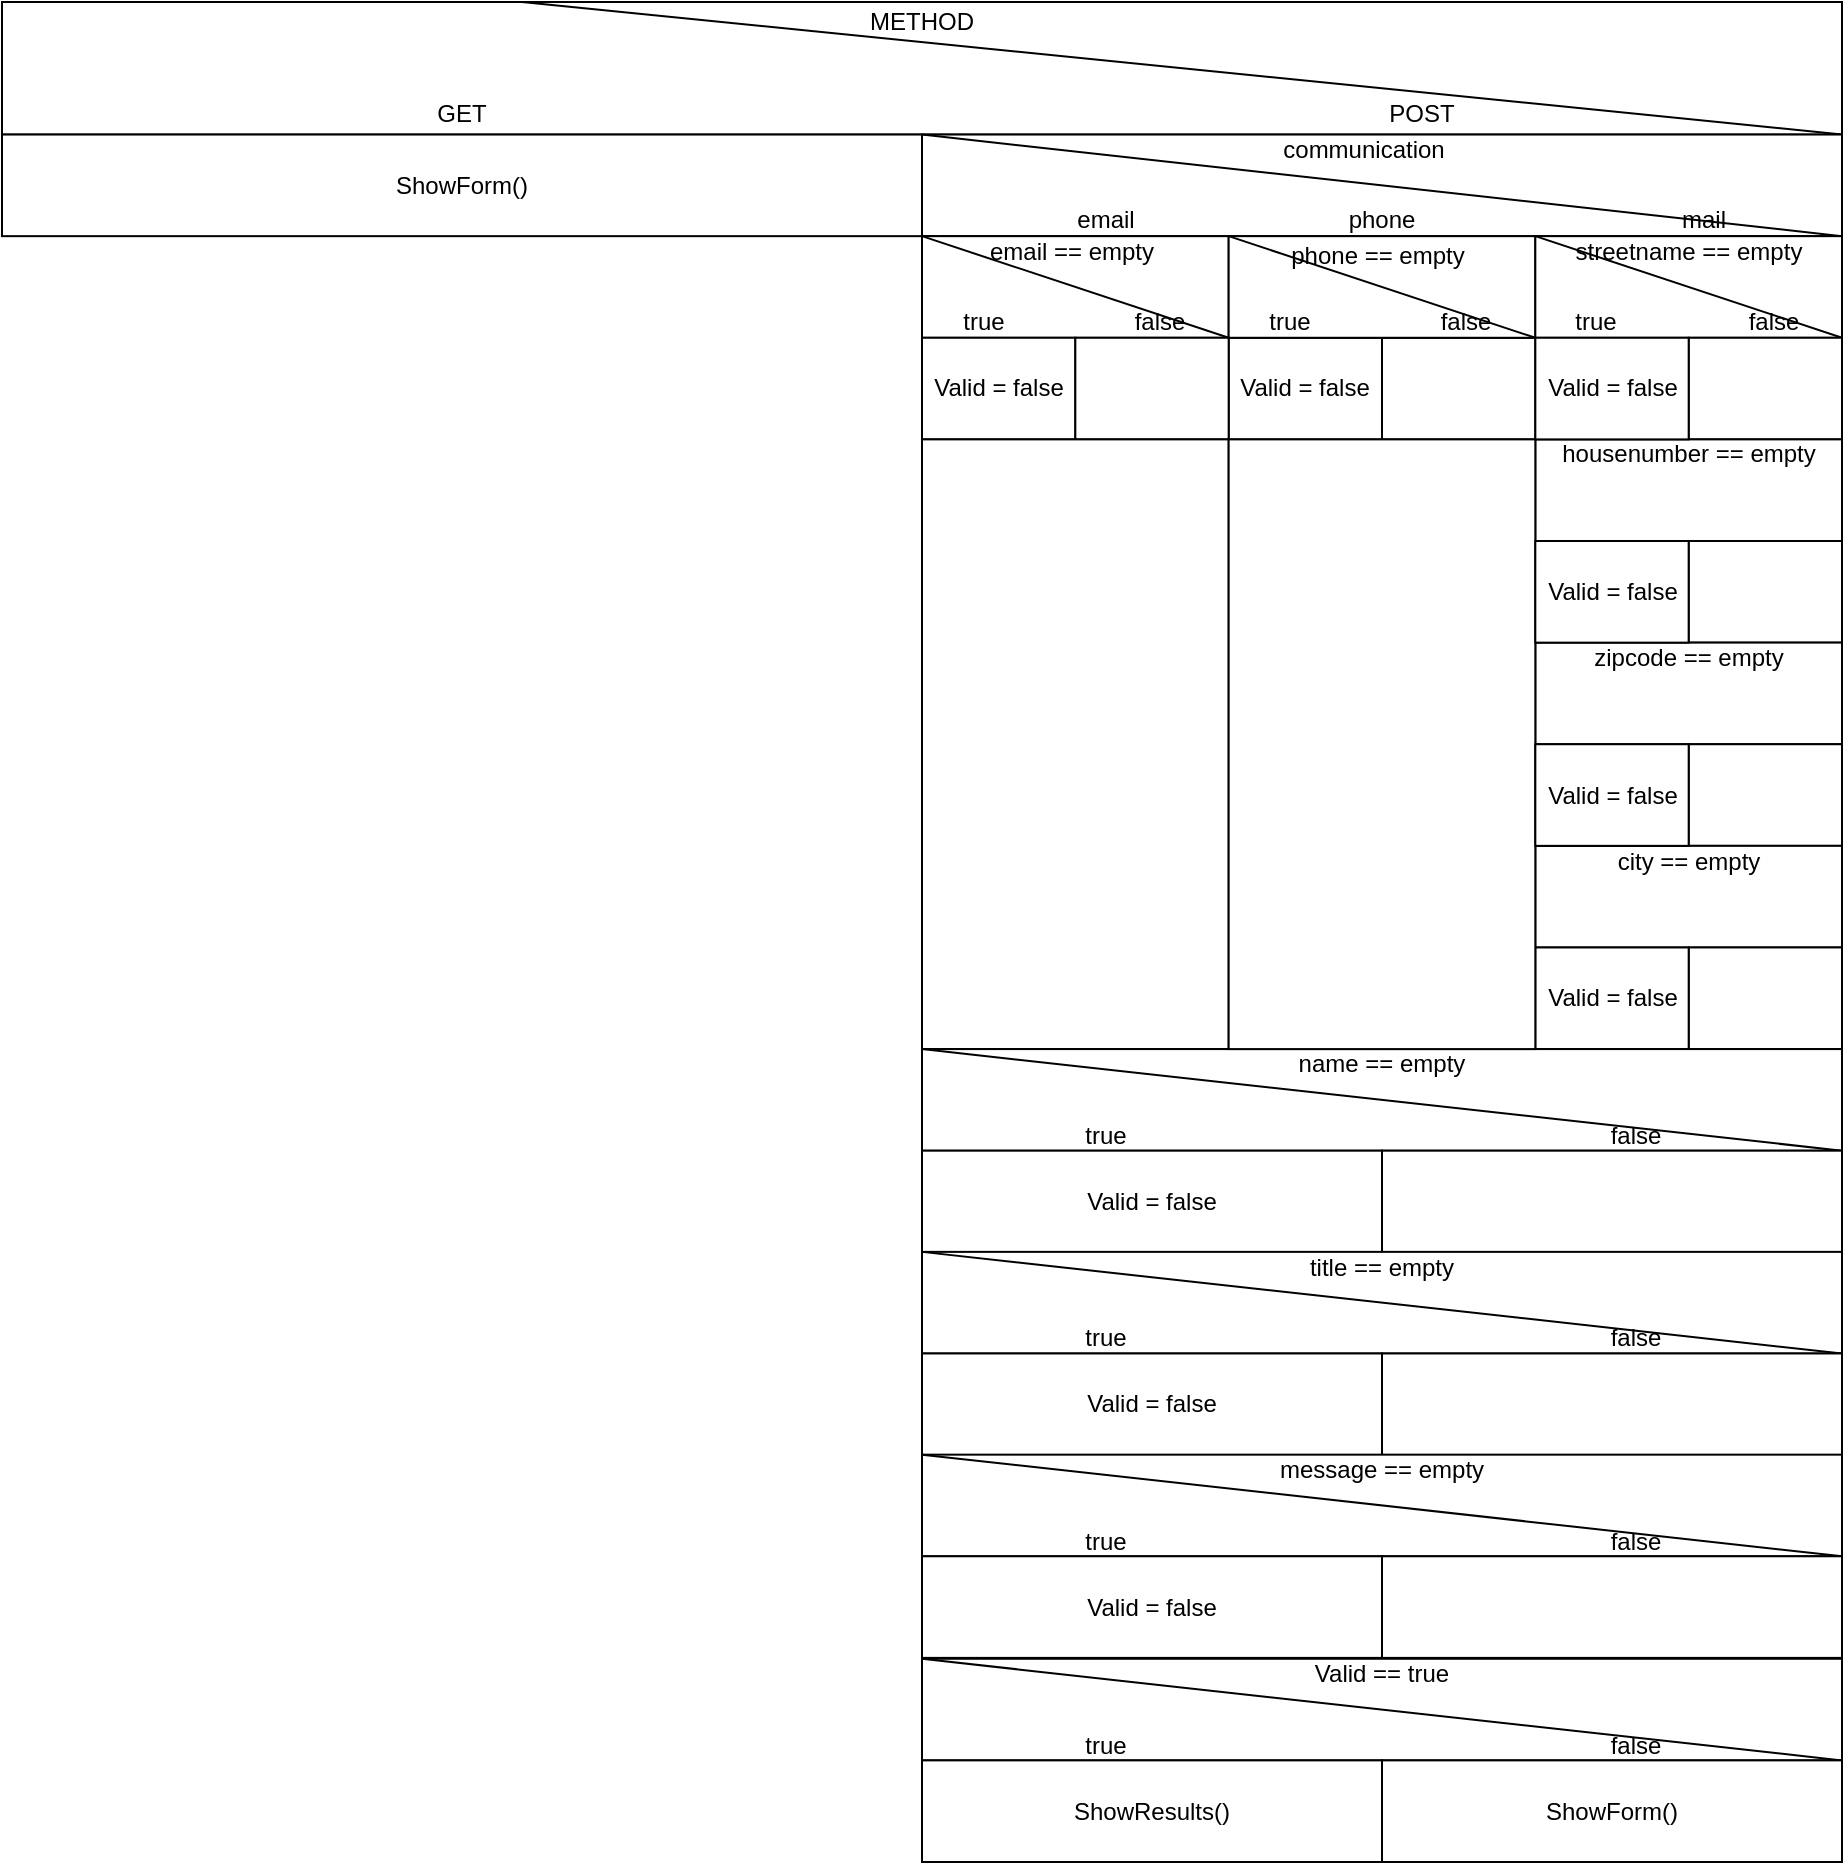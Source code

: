 <mxfile>
    <diagram id="ZDHuAx6SI9eVBnoInXy0" name="Page-1">
        <mxGraphModel dx="1596" dy="456" grid="1" gridSize="10" guides="1" tooltips="1" connect="1" arrows="1" fold="1" page="1" pageScale="1" pageWidth="850" pageHeight="1100" math="0" shadow="0">
            <root>
                <mxCell id="0"/>
                <mxCell id="1" parent="0"/>
                <mxCell id="129" value="" style="group" parent="1" vertex="1" connectable="0">
                    <mxGeometry x="-72" y="100" width="920" height="930" as="geometry"/>
                </mxCell>
                <mxCell id="2" value="" style="rounded=0;whiteSpace=wrap;html=1;" parent="129" vertex="1">
                    <mxGeometry width="920.0" height="66.271" as="geometry"/>
                </mxCell>
                <mxCell id="3" value="GET" style="text;html=1;strokeColor=none;fillColor=none;align=center;verticalAlign=middle;whiteSpace=wrap;rounded=0;" parent="129" vertex="1">
                    <mxGeometry x="200.0" y="46.39" width="60.0" height="19.881" as="geometry"/>
                </mxCell>
                <mxCell id="4" value="POST" style="text;html=1;strokeColor=none;fillColor=none;align=center;verticalAlign=middle;whiteSpace=wrap;rounded=0;" parent="129" vertex="1">
                    <mxGeometry x="680.0" y="46.39" width="60.0" height="19.881" as="geometry"/>
                </mxCell>
                <mxCell id="5" value="METHOD" style="text;html=1;strokeColor=none;fillColor=none;align=center;verticalAlign=middle;whiteSpace=wrap;rounded=0;" parent="129" vertex="1">
                    <mxGeometry x="430.0" width="60.0" height="19.881" as="geometry"/>
                </mxCell>
                <mxCell id="6" value="" style="endArrow=none;html=1;entryX=1;entryY=1;entryDx=0;entryDy=0;" parent="129" target="2" edge="1">
                    <mxGeometry width="50" height="50" relative="1" as="geometry">
                        <mxPoint x="260.0" as="sourcePoint"/>
                        <mxPoint x="660.0" y="66.271" as="targetPoint"/>
                    </mxGeometry>
                </mxCell>
                <mxCell id="7" value="ShowForm()" style="rounded=0;whiteSpace=wrap;html=1;" parent="129" vertex="1">
                    <mxGeometry y="66.271" width="460.0" height="50.808" as="geometry"/>
                </mxCell>
                <mxCell id="33" value="" style="group" parent="129" vertex="1" connectable="0">
                    <mxGeometry x="460.0" y="66.271" width="460.0" height="50.808" as="geometry"/>
                </mxCell>
                <mxCell id="34" value="" style="rounded=0;whiteSpace=wrap;html=1;" parent="33" vertex="1">
                    <mxGeometry width="460.0" height="50.808" as="geometry"/>
                </mxCell>
                <mxCell id="35" value="" style="endArrow=none;html=1;" parent="33" edge="1">
                    <mxGeometry width="50" height="50" relative="1" as="geometry">
                        <mxPoint as="sourcePoint"/>
                        <mxPoint x="460.0" y="50.808" as="targetPoint"/>
                    </mxGeometry>
                </mxCell>
                <mxCell id="36" value="communication" style="text;html=1;strokeColor=none;fillColor=none;align=center;verticalAlign=middle;whiteSpace=wrap;rounded=0;" parent="33" vertex="1">
                    <mxGeometry x="100.0" y="-0.002" width="241.5" height="15.242" as="geometry"/>
                </mxCell>
                <mxCell id="37" value="email" style="text;html=1;strokeColor=none;fillColor=none;align=center;verticalAlign=middle;whiteSpace=wrap;rounded=0;" parent="33" vertex="1">
                    <mxGeometry x="23.0" y="35.565" width="138.0" height="15.242" as="geometry"/>
                </mxCell>
                <mxCell id="38" value="phone" style="text;html=1;strokeColor=none;fillColor=none;align=center;verticalAlign=middle;whiteSpace=wrap;rounded=0;" parent="33" vertex="1">
                    <mxGeometry x="161.0" y="35.565" width="138.0" height="15.242" as="geometry"/>
                </mxCell>
                <mxCell id="41" value="mail" style="text;html=1;strokeColor=none;fillColor=none;align=center;verticalAlign=middle;whiteSpace=wrap;rounded=0;" parent="33" vertex="1">
                    <mxGeometry x="322.0" y="35.565" width="138.0" height="15.242" as="geometry"/>
                </mxCell>
                <mxCell id="44" value="" style="group" parent="129" vertex="1" connectable="0">
                    <mxGeometry x="460.0" y="117.078" width="306.667" height="101.615" as="geometry"/>
                </mxCell>
                <mxCell id="45" value="" style="rounded=0;whiteSpace=wrap;html=1;" parent="44" vertex="1">
                    <mxGeometry width="153.333" height="50.808" as="geometry"/>
                </mxCell>
                <mxCell id="46" value="" style="endArrow=none;html=1;" parent="44" edge="1">
                    <mxGeometry width="50" height="50" relative="1" as="geometry">
                        <mxPoint as="sourcePoint"/>
                        <mxPoint x="153.333" y="50.808" as="targetPoint"/>
                    </mxGeometry>
                </mxCell>
                <mxCell id="47" value="email == empty" style="text;html=1;strokeColor=none;fillColor=none;align=center;verticalAlign=middle;whiteSpace=wrap;rounded=0;" parent="44" vertex="1">
                    <mxGeometry width="150" height="15.24" as="geometry"/>
                </mxCell>
                <mxCell id="48" value="true" style="text;html=1;strokeColor=none;fillColor=none;align=center;verticalAlign=middle;whiteSpace=wrap;rounded=0;" parent="44" vertex="1">
                    <mxGeometry x="7.667" y="35.565" width="46.0" height="15.242" as="geometry"/>
                </mxCell>
                <mxCell id="49" value="false" style="text;html=1;strokeColor=none;fillColor=none;align=center;verticalAlign=middle;whiteSpace=wrap;rounded=0;" parent="44" vertex="1">
                    <mxGeometry x="95.833" y="35.565" width="46.0" height="15.242" as="geometry"/>
                </mxCell>
                <mxCell id="65" value="" style="rounded=0;whiteSpace=wrap;html=1;" parent="44" vertex="1">
                    <mxGeometry x="230.0" y="50.808" width="76.667" height="50.808" as="geometry"/>
                </mxCell>
                <mxCell id="130" value="Valid = false" style="rounded=0;whiteSpace=wrap;html=1;" vertex="1" parent="44">
                    <mxGeometry x="153.33" y="50.808" width="76.667" height="50.808" as="geometry"/>
                </mxCell>
                <mxCell id="50" value="" style="group" parent="129" vertex="1" connectable="0">
                    <mxGeometry x="613.333" y="117.078" width="153.333" height="50.808" as="geometry"/>
                </mxCell>
                <mxCell id="51" value="" style="rounded=0;whiteSpace=wrap;html=1;" parent="50" vertex="1">
                    <mxGeometry width="153.333" height="50.808" as="geometry"/>
                </mxCell>
                <mxCell id="52" value="" style="endArrow=none;html=1;" parent="50" edge="1">
                    <mxGeometry width="50" height="50" relative="1" as="geometry">
                        <mxPoint as="sourcePoint"/>
                        <mxPoint x="153.333" y="50.808" as="targetPoint"/>
                    </mxGeometry>
                </mxCell>
                <mxCell id="53" value="phone == empty" style="text;html=1;strokeColor=none;fillColor=none;align=center;verticalAlign=middle;whiteSpace=wrap;rounded=0;" parent="50" vertex="1">
                    <mxGeometry y="2" width="150" height="15.24" as="geometry"/>
                </mxCell>
                <mxCell id="54" value="true" style="text;html=1;strokeColor=none;fillColor=none;align=center;verticalAlign=middle;whiteSpace=wrap;rounded=0;" parent="50" vertex="1">
                    <mxGeometry x="7.667" y="35.565" width="46.0" height="15.242" as="geometry"/>
                </mxCell>
                <mxCell id="55" value="false" style="text;html=1;strokeColor=none;fillColor=none;align=center;verticalAlign=middle;whiteSpace=wrap;rounded=0;" parent="50" vertex="1">
                    <mxGeometry x="95.833" y="35.565" width="46.0" height="15.242" as="geometry"/>
                </mxCell>
                <mxCell id="56" value="" style="group" parent="129" vertex="1" connectable="0">
                    <mxGeometry x="766.667" y="117.078" width="153.333" height="50.808" as="geometry"/>
                </mxCell>
                <mxCell id="58" value="" style="endArrow=none;html=1;" parent="56" edge="1">
                    <mxGeometry width="50" height="50" relative="1" as="geometry">
                        <mxPoint as="sourcePoint"/>
                        <mxPoint x="153.333" y="50.808" as="targetPoint"/>
                    </mxGeometry>
                </mxCell>
                <mxCell id="60" value="True" style="text;html=1;strokeColor=none;fillColor=none;align=center;verticalAlign=middle;whiteSpace=wrap;rounded=0;" parent="56" vertex="1">
                    <mxGeometry x="7.667" y="35.565" width="46.0" height="15.242" as="geometry"/>
                </mxCell>
                <mxCell id="61" value="False" style="text;html=1;strokeColor=none;fillColor=none;align=center;verticalAlign=middle;whiteSpace=wrap;rounded=0;" parent="56" vertex="1">
                    <mxGeometry x="95.833" y="35.565" width="46.0" height="15.242" as="geometry"/>
                </mxCell>
                <mxCell id="71" value="" style="group" parent="56" vertex="1" connectable="0">
                    <mxGeometry width="153.333" height="50.808" as="geometry"/>
                </mxCell>
                <mxCell id="57" value="" style="rounded=0;whiteSpace=wrap;html=1;" parent="71" vertex="1">
                    <mxGeometry width="153.333" height="50.808" as="geometry"/>
                </mxCell>
                <mxCell id="59" value="streetname == empty" style="text;html=1;strokeColor=none;fillColor=none;align=center;verticalAlign=middle;whiteSpace=wrap;rounded=0;" parent="71" vertex="1">
                    <mxGeometry width="153.333" height="15.242" as="geometry"/>
                </mxCell>
                <mxCell id="137" value="" style="endArrow=none;html=1;" edge="1" parent="71">
                    <mxGeometry width="50" height="50" relative="1" as="geometry">
                        <mxPoint x="0.003" y="-5.684e-14" as="sourcePoint"/>
                        <mxPoint x="153.337" y="50.808" as="targetPoint"/>
                    </mxGeometry>
                </mxCell>
                <mxCell id="138" value="true" style="text;html=1;strokeColor=none;fillColor=none;align=center;verticalAlign=middle;whiteSpace=wrap;rounded=0;" vertex="1" parent="71">
                    <mxGeometry x="7.67" y="35.565" width="46.0" height="15.242" as="geometry"/>
                </mxCell>
                <mxCell id="139" value="false" style="text;html=1;strokeColor=none;fillColor=none;align=center;verticalAlign=middle;whiteSpace=wrap;rounded=0;" vertex="1" parent="71">
                    <mxGeometry x="95.837" y="35.565" width="46.0" height="15.242" as="geometry"/>
                </mxCell>
                <mxCell id="62" value="Valid = false" style="rounded=0;whiteSpace=wrap;html=1;" parent="129" vertex="1">
                    <mxGeometry x="460.0" y="167.886" width="76.667" height="50.808" as="geometry"/>
                </mxCell>
                <mxCell id="63" value="" style="rounded=0;whiteSpace=wrap;html=1;" parent="129" vertex="1">
                    <mxGeometry x="536.667" y="167.886" width="76.667" height="50.808" as="geometry"/>
                </mxCell>
                <mxCell id="67" value="" style="rounded=0;whiteSpace=wrap;html=1;" parent="129" vertex="1">
                    <mxGeometry x="843.333" y="167.886" width="76.667" height="50.808" as="geometry"/>
                </mxCell>
                <mxCell id="70" value="" style="rounded=0;whiteSpace=wrap;html=1;" parent="129" vertex="1">
                    <mxGeometry x="843.333" y="269.501" width="76.667" height="50.808" as="geometry"/>
                </mxCell>
                <mxCell id="72" value="" style="group" parent="129" vertex="1" connectable="0">
                    <mxGeometry x="766.667" y="218.694" width="153.333" height="50.808" as="geometry"/>
                </mxCell>
                <mxCell id="73" value="" style="endArrow=none;html=1;" parent="72" edge="1">
                    <mxGeometry width="50" height="50" relative="1" as="geometry">
                        <mxPoint as="sourcePoint"/>
                        <mxPoint x="153.333" y="50.808" as="targetPoint"/>
                    </mxGeometry>
                </mxCell>
                <mxCell id="74" value="True" style="text;html=1;strokeColor=none;fillColor=none;align=center;verticalAlign=middle;whiteSpace=wrap;rounded=0;" parent="72" vertex="1">
                    <mxGeometry x="7.667" y="35.565" width="46.0" height="15.242" as="geometry"/>
                </mxCell>
                <mxCell id="75" value="False" style="text;html=1;strokeColor=none;fillColor=none;align=center;verticalAlign=middle;whiteSpace=wrap;rounded=0;" parent="72" vertex="1">
                    <mxGeometry x="95.833" y="35.565" width="46.0" height="15.242" as="geometry"/>
                </mxCell>
                <mxCell id="76" value="" style="group" parent="72" vertex="1" connectable="0">
                    <mxGeometry width="153.333" height="50.808" as="geometry"/>
                </mxCell>
                <mxCell id="77" value="" style="rounded=0;whiteSpace=wrap;html=1;" parent="76" vertex="1">
                    <mxGeometry width="153.333" height="50.808" as="geometry"/>
                </mxCell>
                <mxCell id="78" value="housenumber == empty" style="text;html=1;strokeColor=none;fillColor=none;align=center;verticalAlign=middle;whiteSpace=wrap;rounded=0;" parent="76" vertex="1">
                    <mxGeometry width="153.333" height="15.242" as="geometry"/>
                </mxCell>
                <mxCell id="81" value="" style="group" parent="129" vertex="1" connectable="0">
                    <mxGeometry x="766.667" y="320.309" width="153.333" height="50.808" as="geometry"/>
                </mxCell>
                <mxCell id="82" value="" style="endArrow=none;html=1;" parent="81" edge="1">
                    <mxGeometry width="50" height="50" relative="1" as="geometry">
                        <mxPoint as="sourcePoint"/>
                        <mxPoint x="153.333" y="50.808" as="targetPoint"/>
                    </mxGeometry>
                </mxCell>
                <mxCell id="83" value="True" style="text;html=1;strokeColor=none;fillColor=none;align=center;verticalAlign=middle;whiteSpace=wrap;rounded=0;" parent="81" vertex="1">
                    <mxGeometry x="7.667" y="35.565" width="46.0" height="15.242" as="geometry"/>
                </mxCell>
                <mxCell id="84" value="False" style="text;html=1;strokeColor=none;fillColor=none;align=center;verticalAlign=middle;whiteSpace=wrap;rounded=0;" parent="81" vertex="1">
                    <mxGeometry x="95.833" y="35.565" width="46.0" height="15.242" as="geometry"/>
                </mxCell>
                <mxCell id="85" value="" style="group" parent="81" vertex="1" connectable="0">
                    <mxGeometry width="153.333" height="50.808" as="geometry"/>
                </mxCell>
                <mxCell id="86" value="" style="rounded=0;whiteSpace=wrap;html=1;" parent="85" vertex="1">
                    <mxGeometry width="153.333" height="50.808" as="geometry"/>
                </mxCell>
                <mxCell id="87" value="zipcode == empty" style="text;html=1;strokeColor=none;fillColor=none;align=center;verticalAlign=middle;whiteSpace=wrap;rounded=0;" parent="85" vertex="1">
                    <mxGeometry width="153.333" height="15.242" as="geometry"/>
                </mxCell>
                <mxCell id="89" value="" style="rounded=0;whiteSpace=wrap;html=1;" parent="129" vertex="1">
                    <mxGeometry x="843.333" y="371.116" width="76.667" height="50.808" as="geometry"/>
                </mxCell>
                <mxCell id="99" value="" style="rounded=0;whiteSpace=wrap;html=1;" parent="129" vertex="1">
                    <mxGeometry x="460.0" y="218.694" width="153.333" height="304.846" as="geometry"/>
                </mxCell>
                <mxCell id="102" value="" style="group" parent="129" vertex="1" connectable="0">
                    <mxGeometry x="766.667" y="421.924" width="153.333" height="101.62" as="geometry"/>
                </mxCell>
                <mxCell id="90" value="" style="group" parent="102" vertex="1" connectable="0">
                    <mxGeometry width="153.333" height="50.808" as="geometry"/>
                </mxCell>
                <mxCell id="91" value="" style="endArrow=none;html=1;" parent="90" edge="1">
                    <mxGeometry width="50" height="50" relative="1" as="geometry">
                        <mxPoint as="sourcePoint"/>
                        <mxPoint x="153.333" y="50.808" as="targetPoint"/>
                    </mxGeometry>
                </mxCell>
                <mxCell id="92" value="True" style="text;html=1;strokeColor=none;fillColor=none;align=center;verticalAlign=middle;whiteSpace=wrap;rounded=0;" parent="90" vertex="1">
                    <mxGeometry x="7.667" y="35.565" width="46.0" height="15.242" as="geometry"/>
                </mxCell>
                <mxCell id="93" value="False" style="text;html=1;strokeColor=none;fillColor=none;align=center;verticalAlign=middle;whiteSpace=wrap;rounded=0;" parent="90" vertex="1">
                    <mxGeometry x="95.833" y="35.565" width="46.0" height="15.242" as="geometry"/>
                </mxCell>
                <mxCell id="94" value="" style="group" parent="90" vertex="1" connectable="0">
                    <mxGeometry width="153.333" height="50.808" as="geometry"/>
                </mxCell>
                <mxCell id="95" value="" style="rounded=0;whiteSpace=wrap;html=1;" parent="94" vertex="1">
                    <mxGeometry width="153.333" height="50.808" as="geometry"/>
                </mxCell>
                <mxCell id="96" value="city == empty" style="text;html=1;strokeColor=none;fillColor=none;align=center;verticalAlign=middle;whiteSpace=wrap;rounded=0;" parent="94" vertex="1">
                    <mxGeometry width="153.333" height="15.242" as="geometry"/>
                </mxCell>
                <mxCell id="98" value="" style="rounded=0;whiteSpace=wrap;html=1;" parent="102" vertex="1">
                    <mxGeometry x="76.667" y="50.808" width="76.667" height="50.808" as="geometry"/>
                </mxCell>
                <mxCell id="134" value="Valid = false" style="rounded=0;whiteSpace=wrap;html=1;" vertex="1" parent="102">
                    <mxGeometry x="0.003" y="50.812" width="76.667" height="50.808" as="geometry"/>
                </mxCell>
                <mxCell id="10" value="" style="group" parent="129" vertex="1" connectable="0">
                    <mxGeometry x="460.0" y="523.539" width="460.0" height="50.808" as="geometry"/>
                </mxCell>
                <mxCell id="8" value="" style="rounded=0;whiteSpace=wrap;html=1;" parent="10" vertex="1">
                    <mxGeometry width="460.0" height="50.808" as="geometry"/>
                </mxCell>
                <mxCell id="9" value="" style="endArrow=none;html=1;" parent="10" edge="1">
                    <mxGeometry width="50" height="50" relative="1" as="geometry">
                        <mxPoint as="sourcePoint"/>
                        <mxPoint x="460.0" y="50.808" as="targetPoint"/>
                    </mxGeometry>
                </mxCell>
                <mxCell id="11" value="name == empty" style="text;html=1;strokeColor=none;fillColor=none;align=center;verticalAlign=middle;whiteSpace=wrap;rounded=0;" parent="10" vertex="1">
                    <mxGeometry x="109.25" width="241.5" height="15.242" as="geometry"/>
                </mxCell>
                <mxCell id="12" value="true" style="text;html=1;strokeColor=none;fillColor=none;align=center;verticalAlign=middle;whiteSpace=wrap;rounded=0;" parent="10" vertex="1">
                    <mxGeometry x="23.0" y="35.565" width="138.0" height="15.242" as="geometry"/>
                </mxCell>
                <mxCell id="13" value="false" style="text;html=1;strokeColor=none;fillColor=none;align=center;verticalAlign=middle;whiteSpace=wrap;rounded=0;" parent="10" vertex="1">
                    <mxGeometry x="287.5" y="35.565" width="138.0" height="15.242" as="geometry"/>
                </mxCell>
                <mxCell id="14" value="Valid = false" style="rounded=0;whiteSpace=wrap;html=1;" parent="129" vertex="1">
                    <mxGeometry x="460.0" y="574.347" width="230.0" height="50.808" as="geometry"/>
                </mxCell>
                <mxCell id="15" value="" style="rounded=0;whiteSpace=wrap;html=1;" parent="129" vertex="1">
                    <mxGeometry x="690.0" y="574.347" width="230.0" height="50.808" as="geometry"/>
                </mxCell>
                <mxCell id="103" value="" style="group" parent="129" vertex="1" connectable="0">
                    <mxGeometry x="460.0" y="624.933" width="460.0" height="50.808" as="geometry"/>
                </mxCell>
                <mxCell id="104" value="" style="rounded=0;whiteSpace=wrap;html=1;" parent="103" vertex="1">
                    <mxGeometry width="460.0" height="50.808" as="geometry"/>
                </mxCell>
                <mxCell id="105" value="" style="endArrow=none;html=1;" parent="103" edge="1">
                    <mxGeometry width="50" height="50" relative="1" as="geometry">
                        <mxPoint as="sourcePoint"/>
                        <mxPoint x="460.0" y="50.808" as="targetPoint"/>
                    </mxGeometry>
                </mxCell>
                <mxCell id="106" value="title == empty" style="text;html=1;strokeColor=none;fillColor=none;align=center;verticalAlign=middle;whiteSpace=wrap;rounded=0;" parent="103" vertex="1">
                    <mxGeometry x="109.25" width="241.5" height="15.242" as="geometry"/>
                </mxCell>
                <mxCell id="107" value="true" style="text;html=1;strokeColor=none;fillColor=none;align=center;verticalAlign=middle;whiteSpace=wrap;rounded=0;" parent="103" vertex="1">
                    <mxGeometry x="23.0" y="35.565" width="138.0" height="15.242" as="geometry"/>
                </mxCell>
                <mxCell id="108" value="false" style="text;html=1;strokeColor=none;fillColor=none;align=center;verticalAlign=middle;whiteSpace=wrap;rounded=0;" parent="103" vertex="1">
                    <mxGeometry x="287.5" y="35.565" width="138.0" height="15.242" as="geometry"/>
                </mxCell>
                <mxCell id="109" value="Valid = false" style="rounded=0;whiteSpace=wrap;html=1;" parent="129" vertex="1">
                    <mxGeometry x="460.0" y="675.741" width="230.0" height="50.808" as="geometry"/>
                </mxCell>
                <mxCell id="110" value="" style="rounded=0;whiteSpace=wrap;html=1;" parent="129" vertex="1">
                    <mxGeometry x="690.0" y="675.741" width="230.0" height="50.808" as="geometry"/>
                </mxCell>
                <mxCell id="111" value="" style="rounded=0;whiteSpace=wrap;html=1;" parent="129" vertex="1">
                    <mxGeometry x="613.33" y="218.694" width="153.333" height="304.846" as="geometry"/>
                </mxCell>
                <mxCell id="112" value="" style="group" parent="129" vertex="1" connectable="0">
                    <mxGeometry x="460.0" y="828.385" width="460.0" height="50.808" as="geometry"/>
                </mxCell>
                <mxCell id="113" value="" style="rounded=0;whiteSpace=wrap;html=1;" parent="112" vertex="1">
                    <mxGeometry width="460.0" height="50.808" as="geometry"/>
                </mxCell>
                <mxCell id="114" value="" style="endArrow=none;html=1;" parent="112" edge="1">
                    <mxGeometry width="50" height="50" relative="1" as="geometry">
                        <mxPoint as="sourcePoint"/>
                        <mxPoint x="460.0" y="50.808" as="targetPoint"/>
                    </mxGeometry>
                </mxCell>
                <mxCell id="115" value="Valid == true" style="text;html=1;strokeColor=none;fillColor=none;align=center;verticalAlign=middle;whiteSpace=wrap;rounded=0;" parent="112" vertex="1">
                    <mxGeometry x="109.25" width="241.5" height="15.242" as="geometry"/>
                </mxCell>
                <mxCell id="116" value="true" style="text;html=1;strokeColor=none;fillColor=none;align=center;verticalAlign=middle;whiteSpace=wrap;rounded=0;" parent="112" vertex="1">
                    <mxGeometry x="23.0" y="35.565" width="138.0" height="15.242" as="geometry"/>
                </mxCell>
                <mxCell id="117" value="false" style="text;html=1;strokeColor=none;fillColor=none;align=center;verticalAlign=middle;whiteSpace=wrap;rounded=0;" parent="112" vertex="1">
                    <mxGeometry x="287.5" y="35.565" width="138.0" height="15.242" as="geometry"/>
                </mxCell>
                <mxCell id="118" value="ShowForm()" style="rounded=0;whiteSpace=wrap;html=1;" parent="129" vertex="1">
                    <mxGeometry x="690.0" y="879.192" width="230.0" height="50.808" as="geometry"/>
                </mxCell>
                <mxCell id="119" value="ShowResults()" style="rounded=0;whiteSpace=wrap;html=1;" parent="129" vertex="1">
                    <mxGeometry x="460.0" y="879.192" width="230.0" height="50.808" as="geometry"/>
                </mxCell>
                <mxCell id="120" value="" style="group" parent="129" vertex="1" connectable="0">
                    <mxGeometry x="460.0" y="726.328" width="460.0" height="50.808" as="geometry"/>
                </mxCell>
                <mxCell id="121" value="" style="rounded=0;whiteSpace=wrap;html=1;" parent="120" vertex="1">
                    <mxGeometry width="460.0" height="50.808" as="geometry"/>
                </mxCell>
                <mxCell id="122" value="" style="endArrow=none;html=1;" parent="120" edge="1">
                    <mxGeometry width="50" height="50" relative="1" as="geometry">
                        <mxPoint as="sourcePoint"/>
                        <mxPoint x="460.0" y="50.808" as="targetPoint"/>
                    </mxGeometry>
                </mxCell>
                <mxCell id="123" value="message == empty" style="text;html=1;strokeColor=none;fillColor=none;align=center;verticalAlign=middle;whiteSpace=wrap;rounded=0;" parent="120" vertex="1">
                    <mxGeometry x="109.25" width="241.5" height="15.242" as="geometry"/>
                </mxCell>
                <mxCell id="124" value="true" style="text;html=1;strokeColor=none;fillColor=none;align=center;verticalAlign=middle;whiteSpace=wrap;rounded=0;" parent="120" vertex="1">
                    <mxGeometry x="23.0" y="35.565" width="138.0" height="15.242" as="geometry"/>
                </mxCell>
                <mxCell id="125" value="false" style="text;html=1;strokeColor=none;fillColor=none;align=center;verticalAlign=middle;whiteSpace=wrap;rounded=0;" parent="120" vertex="1">
                    <mxGeometry x="287.5" y="35.565" width="138.0" height="15.242" as="geometry"/>
                </mxCell>
                <mxCell id="126" value="Valid = false" style="rounded=0;whiteSpace=wrap;html=1;" parent="129" vertex="1">
                    <mxGeometry x="460.0" y="777.135" width="230.0" height="50.808" as="geometry"/>
                </mxCell>
                <mxCell id="127" value="" style="rounded=0;whiteSpace=wrap;html=1;" parent="129" vertex="1">
                    <mxGeometry x="690.0" y="777.135" width="230.0" height="50.808" as="geometry"/>
                </mxCell>
                <mxCell id="131" value="Valid = false" style="rounded=0;whiteSpace=wrap;html=1;" vertex="1" parent="129">
                    <mxGeometry x="766.67" y="167.886" width="76.667" height="50.808" as="geometry"/>
                </mxCell>
                <mxCell id="132" value="Valid = false" style="rounded=0;whiteSpace=wrap;html=1;" vertex="1" parent="129">
                    <mxGeometry x="766.66" y="269.506" width="76.667" height="50.808" as="geometry"/>
                </mxCell>
                <mxCell id="133" value="Valid = false" style="rounded=0;whiteSpace=wrap;html=1;" vertex="1" parent="129">
                    <mxGeometry x="766.67" y="371.116" width="76.667" height="50.808" as="geometry"/>
                </mxCell>
            </root>
        </mxGraphModel>
    </diagram>
</mxfile>